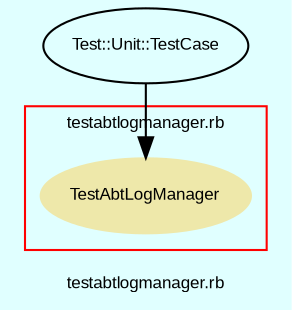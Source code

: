 digraph TopLevel {
    compound = true
    bgcolor = lightcyan1
    fontname = Arial
    fontsize = 8
    label = "testabtlogmanager.rb"
    node [
        fontname = Arial,
        fontsize = 8,
        color = black
    ]

    subgraph cluster_12 {
        fontname = Arial
        color = red
        label = "testabtlogmanager.rb"
        TestAbtLogManager [
            fontcolor = black,
            URL = "classes/TestAbtLogManager.html",
            shape = ellipse,
            color = palegoldenrod,
            style = filled,
            label = "TestAbtLogManager"
        ]

    }

    Test__Unit__TestCase [
        URL = "classes/Test/Unit/TestCase.html",
        label = "Test::Unit::TestCase"
    ]

    Test__Unit__TestCase -> TestAbtLogManager [

    ]

}

